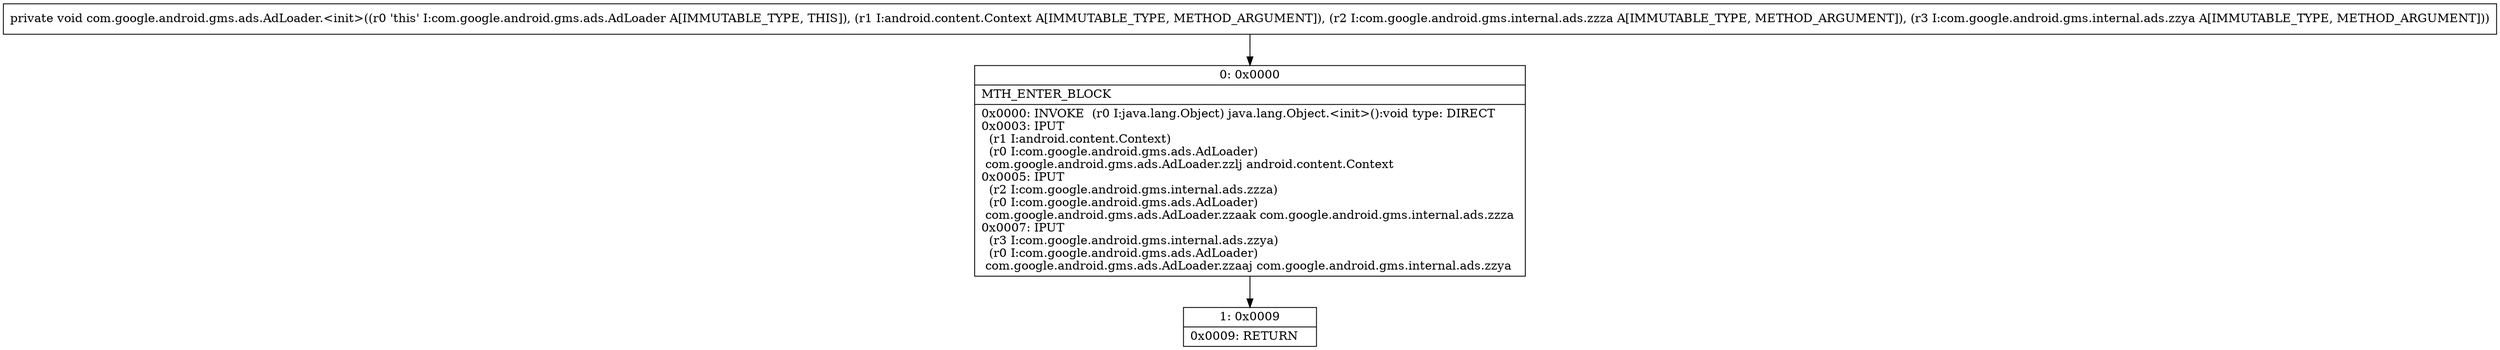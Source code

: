 digraph "CFG forcom.google.android.gms.ads.AdLoader.\<init\>(Landroid\/content\/Context;Lcom\/google\/android\/gms\/internal\/ads\/zzza;Lcom\/google\/android\/gms\/internal\/ads\/zzya;)V" {
Node_0 [shape=record,label="{0\:\ 0x0000|MTH_ENTER_BLOCK\l|0x0000: INVOKE  (r0 I:java.lang.Object) java.lang.Object.\<init\>():void type: DIRECT \l0x0003: IPUT  \l  (r1 I:android.content.Context)\l  (r0 I:com.google.android.gms.ads.AdLoader)\l com.google.android.gms.ads.AdLoader.zzlj android.content.Context \l0x0005: IPUT  \l  (r2 I:com.google.android.gms.internal.ads.zzza)\l  (r0 I:com.google.android.gms.ads.AdLoader)\l com.google.android.gms.ads.AdLoader.zzaak com.google.android.gms.internal.ads.zzza \l0x0007: IPUT  \l  (r3 I:com.google.android.gms.internal.ads.zzya)\l  (r0 I:com.google.android.gms.ads.AdLoader)\l com.google.android.gms.ads.AdLoader.zzaaj com.google.android.gms.internal.ads.zzya \l}"];
Node_1 [shape=record,label="{1\:\ 0x0009|0x0009: RETURN   \l}"];
MethodNode[shape=record,label="{private void com.google.android.gms.ads.AdLoader.\<init\>((r0 'this' I:com.google.android.gms.ads.AdLoader A[IMMUTABLE_TYPE, THIS]), (r1 I:android.content.Context A[IMMUTABLE_TYPE, METHOD_ARGUMENT]), (r2 I:com.google.android.gms.internal.ads.zzza A[IMMUTABLE_TYPE, METHOD_ARGUMENT]), (r3 I:com.google.android.gms.internal.ads.zzya A[IMMUTABLE_TYPE, METHOD_ARGUMENT])) }"];
MethodNode -> Node_0;
Node_0 -> Node_1;
}

